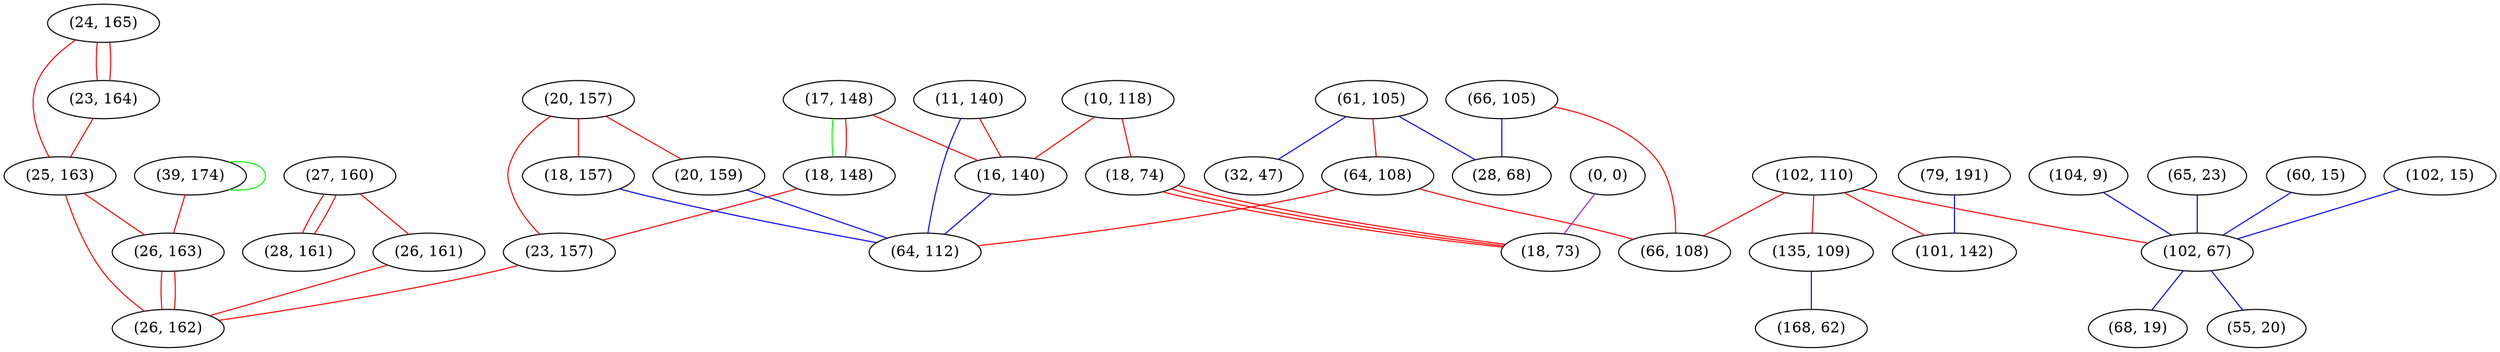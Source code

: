 graph "" {
"(39, 174)";
"(66, 105)";
"(65, 23)";
"(61, 105)";
"(102, 110)";
"(135, 109)";
"(24, 165)";
"(17, 148)";
"(20, 157)";
"(60, 15)";
"(28, 68)";
"(10, 118)";
"(102, 15)";
"(18, 74)";
"(23, 164)";
"(104, 9)";
"(79, 191)";
"(64, 108)";
"(25, 163)";
"(18, 148)";
"(27, 160)";
"(0, 0)";
"(26, 161)";
"(26, 163)";
"(20, 159)";
"(23, 157)";
"(101, 142)";
"(168, 62)";
"(11, 140)";
"(16, 140)";
"(102, 67)";
"(68, 19)";
"(32, 47)";
"(26, 162)";
"(55, 20)";
"(18, 157)";
"(64, 112)";
"(28, 161)";
"(66, 108)";
"(18, 73)";
"(39, 174)" -- "(39, 174)"  [color=green, key=0, weight=2];
"(39, 174)" -- "(26, 163)"  [color=red, key=0, weight=1];
"(66, 105)" -- "(28, 68)"  [color=blue, key=0, weight=3];
"(66, 105)" -- "(66, 108)"  [color=red, key=0, weight=1];
"(65, 23)" -- "(102, 67)"  [color=blue, key=0, weight=3];
"(61, 105)" -- "(28, 68)"  [color=blue, key=0, weight=3];
"(61, 105)" -- "(32, 47)"  [color=blue, key=0, weight=3];
"(61, 105)" -- "(64, 108)"  [color=red, key=0, weight=1];
"(102, 110)" -- "(101, 142)"  [color=red, key=0, weight=1];
"(102, 110)" -- "(102, 67)"  [color=red, key=0, weight=1];
"(102, 110)" -- "(135, 109)"  [color=red, key=0, weight=1];
"(102, 110)" -- "(66, 108)"  [color=red, key=0, weight=1];
"(135, 109)" -- "(168, 62)"  [color=blue, key=0, weight=3];
"(24, 165)" -- "(23, 164)"  [color=red, key=0, weight=1];
"(24, 165)" -- "(23, 164)"  [color=red, key=1, weight=1];
"(24, 165)" -- "(25, 163)"  [color=red, key=0, weight=1];
"(17, 148)" -- "(18, 148)"  [color=green, key=0, weight=2];
"(17, 148)" -- "(18, 148)"  [color=red, key=1, weight=1];
"(17, 148)" -- "(16, 140)"  [color=red, key=0, weight=1];
"(20, 157)" -- "(18, 157)"  [color=red, key=0, weight=1];
"(20, 157)" -- "(23, 157)"  [color=red, key=0, weight=1];
"(20, 157)" -- "(20, 159)"  [color=red, key=0, weight=1];
"(60, 15)" -- "(102, 67)"  [color=blue, key=0, weight=3];
"(10, 118)" -- "(18, 74)"  [color=red, key=0, weight=1];
"(10, 118)" -- "(16, 140)"  [color=red, key=0, weight=1];
"(102, 15)" -- "(102, 67)"  [color=blue, key=0, weight=3];
"(18, 74)" -- "(18, 73)"  [color=red, key=0, weight=1];
"(18, 74)" -- "(18, 73)"  [color=red, key=1, weight=1];
"(18, 74)" -- "(18, 73)"  [color=red, key=2, weight=1];
"(23, 164)" -- "(25, 163)"  [color=red, key=0, weight=1];
"(104, 9)" -- "(102, 67)"  [color=blue, key=0, weight=3];
"(79, 191)" -- "(101, 142)"  [color=blue, key=0, weight=3];
"(64, 108)" -- "(64, 112)"  [color=red, key=0, weight=1];
"(64, 108)" -- "(66, 108)"  [color=red, key=0, weight=1];
"(25, 163)" -- "(26, 163)"  [color=red, key=0, weight=1];
"(25, 163)" -- "(26, 162)"  [color=red, key=0, weight=1];
"(18, 148)" -- "(23, 157)"  [color=red, key=0, weight=1];
"(27, 160)" -- "(28, 161)"  [color=red, key=0, weight=1];
"(27, 160)" -- "(28, 161)"  [color=red, key=1, weight=1];
"(27, 160)" -- "(26, 161)"  [color=red, key=0, weight=1];
"(0, 0)" -- "(18, 73)"  [color=purple, key=0, weight=4];
"(26, 161)" -- "(26, 162)"  [color=red, key=0, weight=1];
"(26, 163)" -- "(26, 162)"  [color=red, key=0, weight=1];
"(26, 163)" -- "(26, 162)"  [color=red, key=1, weight=1];
"(20, 159)" -- "(64, 112)"  [color=blue, key=0, weight=3];
"(23, 157)" -- "(26, 162)"  [color=red, key=0, weight=1];
"(11, 140)" -- "(64, 112)"  [color=blue, key=0, weight=3];
"(11, 140)" -- "(16, 140)"  [color=red, key=0, weight=1];
"(16, 140)" -- "(64, 112)"  [color=blue, key=0, weight=3];
"(102, 67)" -- "(68, 19)"  [color=blue, key=0, weight=3];
"(102, 67)" -- "(55, 20)"  [color=blue, key=0, weight=3];
"(18, 157)" -- "(64, 112)"  [color=blue, key=0, weight=3];
}

